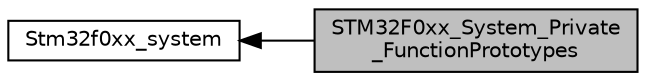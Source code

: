 digraph "STM32F0xx_System_Private_FunctionPrototypes"
{
  edge [fontname="Helvetica",fontsize="10",labelfontname="Helvetica",labelfontsize="10"];
  node [fontname="Helvetica",fontsize="10",shape=record];
  rankdir=LR;
  Node1 [label="Stm32f0xx_system",height=0.2,width=0.4,color="black", fillcolor="white", style="filled",URL="$group__stm32f0xx__system.html"];
  Node0 [label="STM32F0xx_System_Private\l_FunctionPrototypes",height=0.2,width=0.4,color="black", fillcolor="grey75", style="filled", fontcolor="black"];
  Node1->Node0 [shape=plaintext, dir="back", style="solid"];
}

